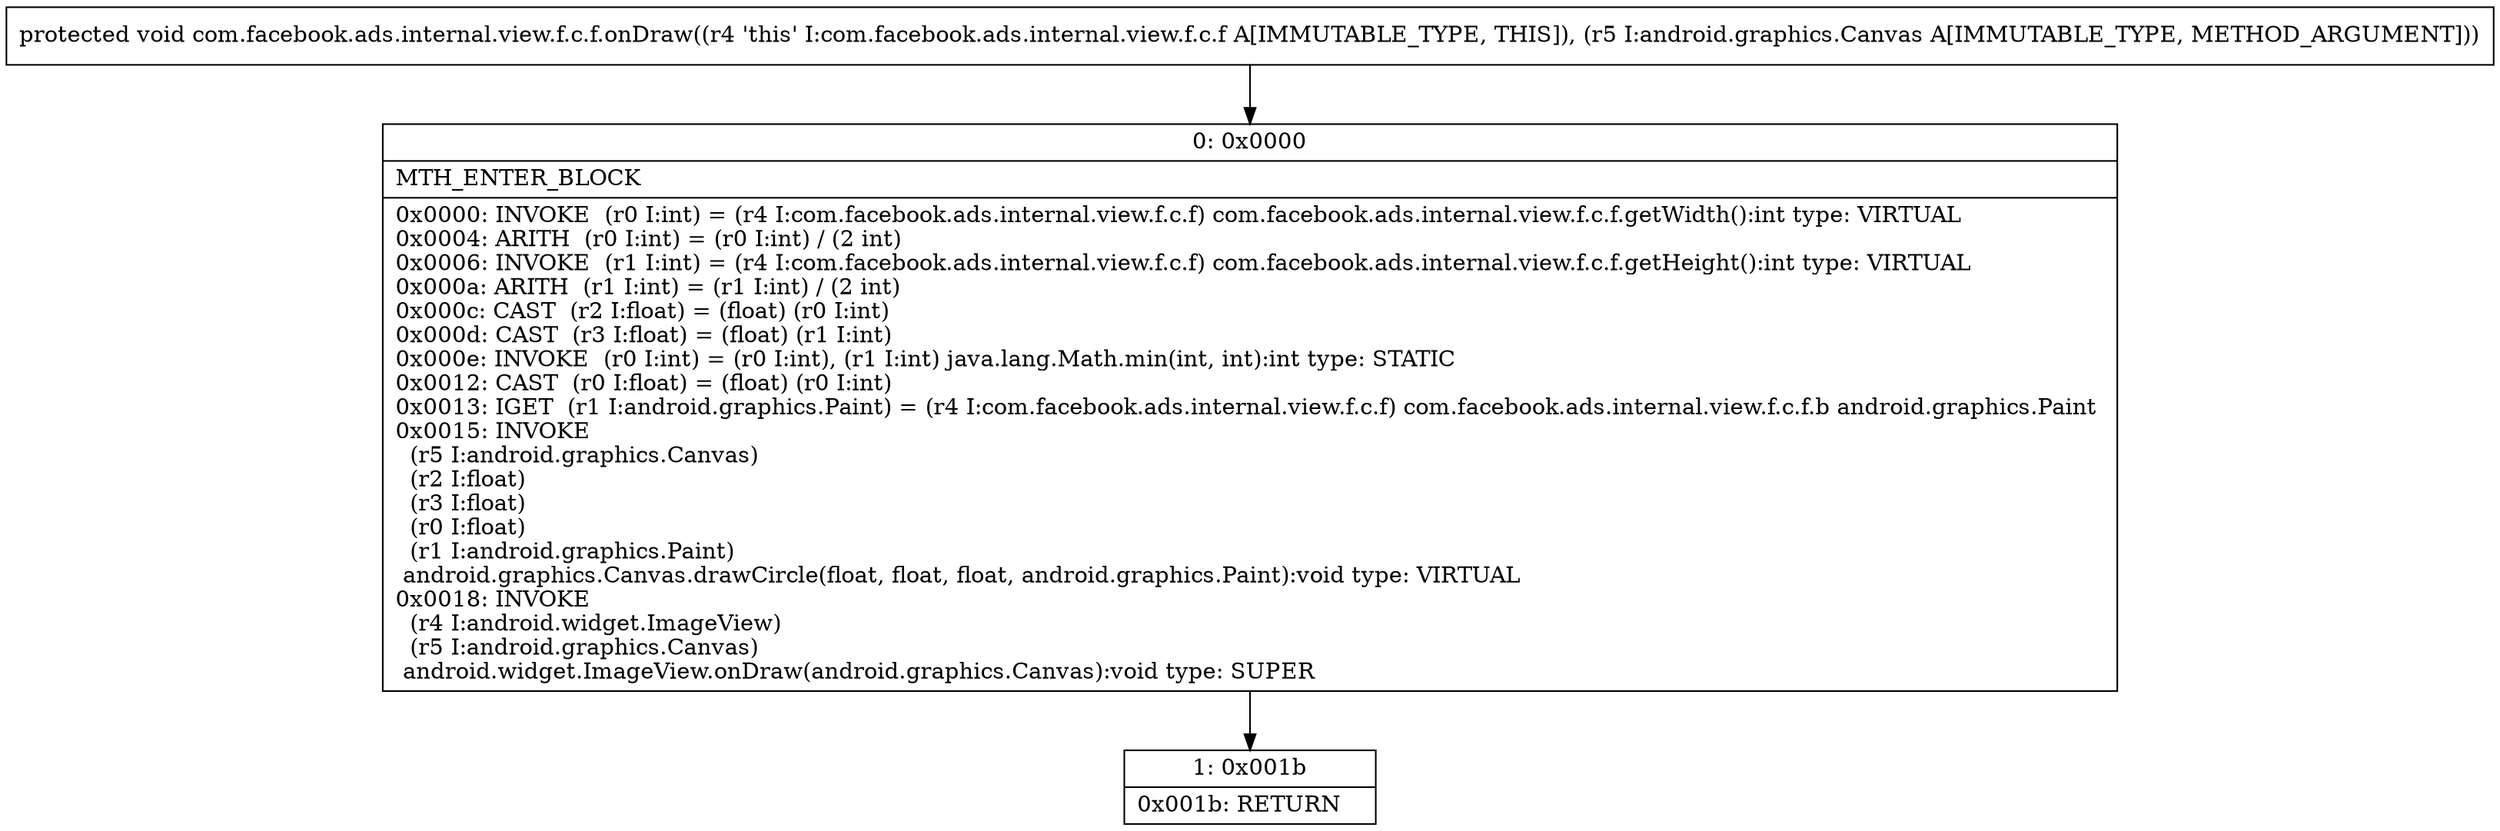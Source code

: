 digraph "CFG forcom.facebook.ads.internal.view.f.c.f.onDraw(Landroid\/graphics\/Canvas;)V" {
Node_0 [shape=record,label="{0\:\ 0x0000|MTH_ENTER_BLOCK\l|0x0000: INVOKE  (r0 I:int) = (r4 I:com.facebook.ads.internal.view.f.c.f) com.facebook.ads.internal.view.f.c.f.getWidth():int type: VIRTUAL \l0x0004: ARITH  (r0 I:int) = (r0 I:int) \/ (2 int) \l0x0006: INVOKE  (r1 I:int) = (r4 I:com.facebook.ads.internal.view.f.c.f) com.facebook.ads.internal.view.f.c.f.getHeight():int type: VIRTUAL \l0x000a: ARITH  (r1 I:int) = (r1 I:int) \/ (2 int) \l0x000c: CAST  (r2 I:float) = (float) (r0 I:int) \l0x000d: CAST  (r3 I:float) = (float) (r1 I:int) \l0x000e: INVOKE  (r0 I:int) = (r0 I:int), (r1 I:int) java.lang.Math.min(int, int):int type: STATIC \l0x0012: CAST  (r0 I:float) = (float) (r0 I:int) \l0x0013: IGET  (r1 I:android.graphics.Paint) = (r4 I:com.facebook.ads.internal.view.f.c.f) com.facebook.ads.internal.view.f.c.f.b android.graphics.Paint \l0x0015: INVOKE  \l  (r5 I:android.graphics.Canvas)\l  (r2 I:float)\l  (r3 I:float)\l  (r0 I:float)\l  (r1 I:android.graphics.Paint)\l android.graphics.Canvas.drawCircle(float, float, float, android.graphics.Paint):void type: VIRTUAL \l0x0018: INVOKE  \l  (r4 I:android.widget.ImageView)\l  (r5 I:android.graphics.Canvas)\l android.widget.ImageView.onDraw(android.graphics.Canvas):void type: SUPER \l}"];
Node_1 [shape=record,label="{1\:\ 0x001b|0x001b: RETURN   \l}"];
MethodNode[shape=record,label="{protected void com.facebook.ads.internal.view.f.c.f.onDraw((r4 'this' I:com.facebook.ads.internal.view.f.c.f A[IMMUTABLE_TYPE, THIS]), (r5 I:android.graphics.Canvas A[IMMUTABLE_TYPE, METHOD_ARGUMENT])) }"];
MethodNode -> Node_0;
Node_0 -> Node_1;
}

